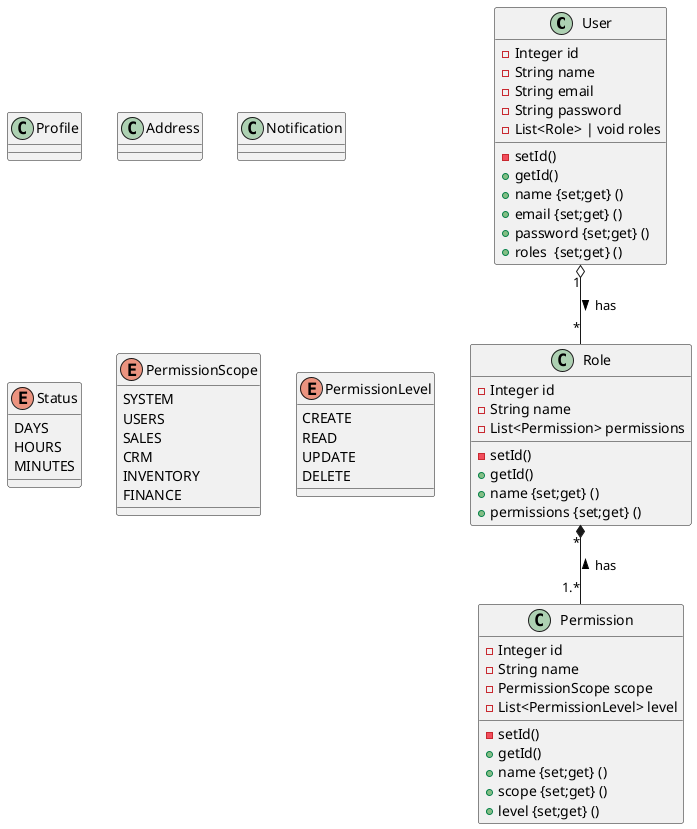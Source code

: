 @startuml
'https://plantuml.com/class-diagram

class User{
    - Integer id
    - String name
    - String email
    - String password
    - List<Role> | void roles

    - setId()
    + getId()
    + name {set;get} ()
    + email {set;get} ()
    + password {set;get} ()
    + roles  {set;get} ()
}

class Role {
    - Integer id
    - String name
    - List<Permission> permissions

    - setId()
    + getId()
    + name {set;get} ()
    + permissions {set;get} ()
}

class Permission{
    - Integer id
    - String name
    - PermissionScope scope
    - List<PermissionLevel> level

    - setId()
    + getId()
    + name {set;get} ()
    + scope {set;get} ()
    + level {set;get} ()
}

class Profile{

}

class Address


class Notification


User "1"  o-- "*" Role : > has
Role "*" *-- "1.*" Permission : < has


enum Status {
    DAYS
    HOURS
    MINUTES
}

enum PermissionScope{
    SYSTEM
    USERS
    SALES
    CRM
    INVENTORY
    FINANCE
}

enum PermissionLevel{
    CREATE
    READ
    UPDATE
    DELETE
}

@enduml